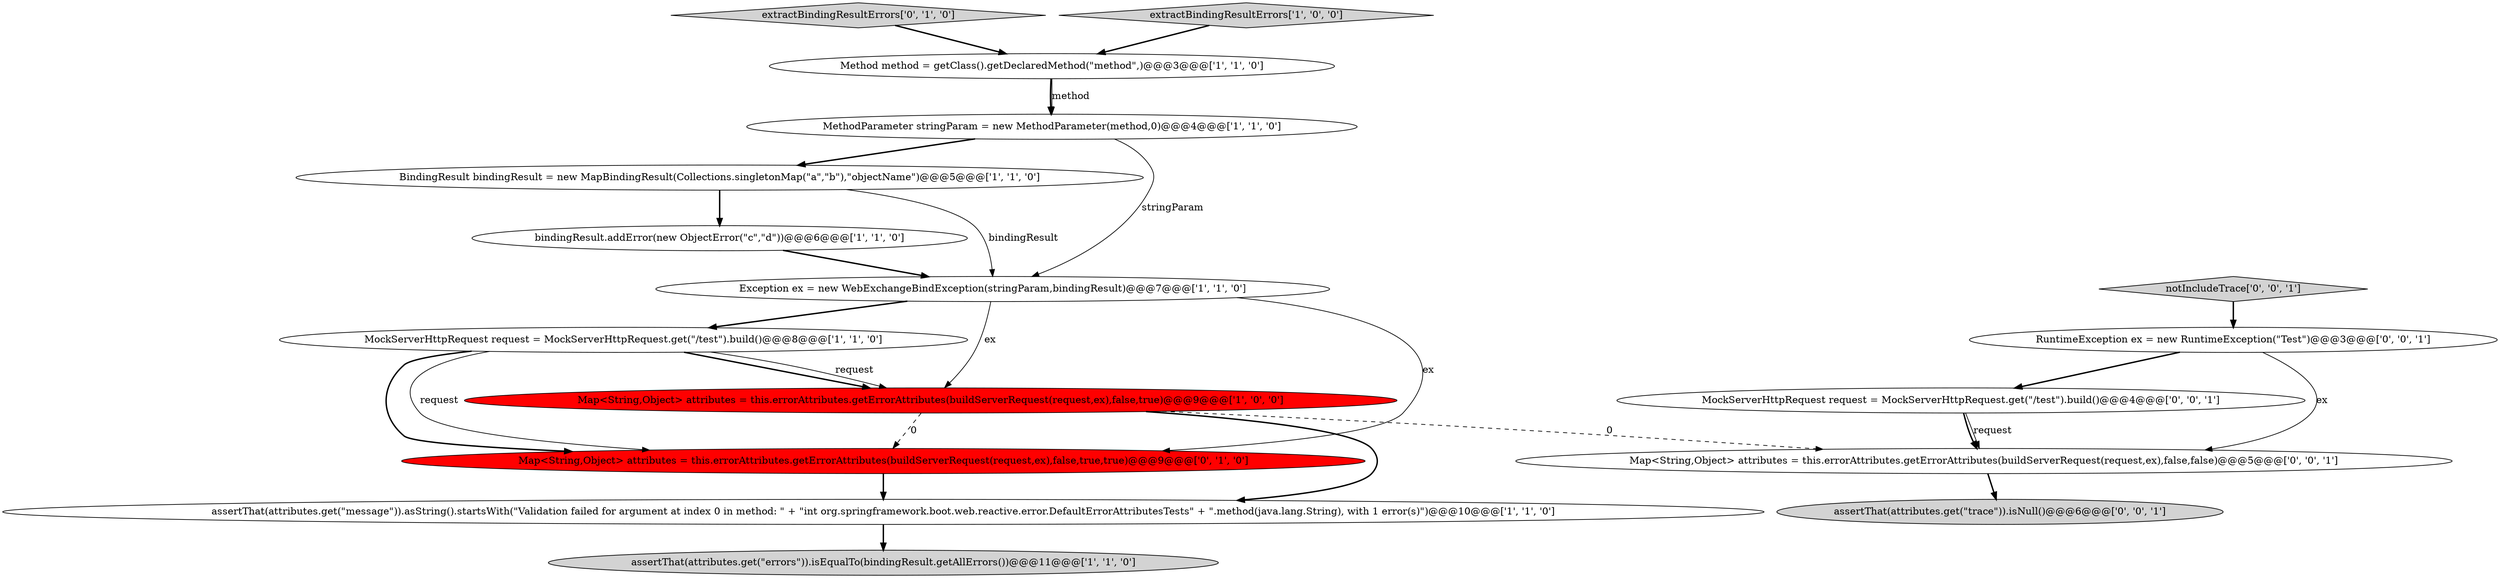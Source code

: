 digraph {
10 [style = filled, label = "Map<String,Object> attributes = this.errorAttributes.getErrorAttributes(buildServerRequest(request,ex),false,true,true)@@@9@@@['0', '1', '0']", fillcolor = red, shape = ellipse image = "AAA1AAABBB2BBB"];
2 [style = filled, label = "bindingResult.addError(new ObjectError(\"c\",\"d\"))@@@6@@@['1', '1', '0']", fillcolor = white, shape = ellipse image = "AAA0AAABBB1BBB"];
11 [style = filled, label = "extractBindingResultErrors['0', '1', '0']", fillcolor = lightgray, shape = diamond image = "AAA0AAABBB2BBB"];
12 [style = filled, label = "MockServerHttpRequest request = MockServerHttpRequest.get(\"/test\").build()@@@4@@@['0', '0', '1']", fillcolor = white, shape = ellipse image = "AAA0AAABBB3BBB"];
15 [style = filled, label = "assertThat(attributes.get(\"trace\")).isNull()@@@6@@@['0', '0', '1']", fillcolor = lightgray, shape = ellipse image = "AAA0AAABBB3BBB"];
0 [style = filled, label = "assertThat(attributes.get(\"errors\")).isEqualTo(bindingResult.getAllErrors())@@@11@@@['1', '1', '0']", fillcolor = lightgray, shape = ellipse image = "AAA0AAABBB1BBB"];
6 [style = filled, label = "MockServerHttpRequest request = MockServerHttpRequest.get(\"/test\").build()@@@8@@@['1', '1', '0']", fillcolor = white, shape = ellipse image = "AAA0AAABBB1BBB"];
16 [style = filled, label = "notIncludeTrace['0', '0', '1']", fillcolor = lightgray, shape = diamond image = "AAA0AAABBB3BBB"];
5 [style = filled, label = "Map<String,Object> attributes = this.errorAttributes.getErrorAttributes(buildServerRequest(request,ex),false,true)@@@9@@@['1', '0', '0']", fillcolor = red, shape = ellipse image = "AAA1AAABBB1BBB"];
8 [style = filled, label = "Method method = getClass().getDeclaredMethod(\"method\",)@@@3@@@['1', '1', '0']", fillcolor = white, shape = ellipse image = "AAA0AAABBB1BBB"];
13 [style = filled, label = "Map<String,Object> attributes = this.errorAttributes.getErrorAttributes(buildServerRequest(request,ex),false,false)@@@5@@@['0', '0', '1']", fillcolor = white, shape = ellipse image = "AAA0AAABBB3BBB"];
14 [style = filled, label = "RuntimeException ex = new RuntimeException(\"Test\")@@@3@@@['0', '0', '1']", fillcolor = white, shape = ellipse image = "AAA0AAABBB3BBB"];
3 [style = filled, label = "MethodParameter stringParam = new MethodParameter(method,0)@@@4@@@['1', '1', '0']", fillcolor = white, shape = ellipse image = "AAA0AAABBB1BBB"];
4 [style = filled, label = "Exception ex = new WebExchangeBindException(stringParam,bindingResult)@@@7@@@['1', '1', '0']", fillcolor = white, shape = ellipse image = "AAA0AAABBB1BBB"];
9 [style = filled, label = "assertThat(attributes.get(\"message\")).asString().startsWith(\"Validation failed for argument at index 0 in method: \" + \"int org.springframework.boot.web.reactive.error.DefaultErrorAttributesTests\" + \".method(java.lang.String), with 1 error(s)\")@@@10@@@['1', '1', '0']", fillcolor = white, shape = ellipse image = "AAA0AAABBB1BBB"];
1 [style = filled, label = "BindingResult bindingResult = new MapBindingResult(Collections.singletonMap(\"a\",\"b\"),\"objectName\")@@@5@@@['1', '1', '0']", fillcolor = white, shape = ellipse image = "AAA0AAABBB1BBB"];
7 [style = filled, label = "extractBindingResultErrors['1', '0', '0']", fillcolor = lightgray, shape = diamond image = "AAA0AAABBB1BBB"];
5->13 [style = dashed, label="0"];
4->10 [style = solid, label="ex"];
9->0 [style = bold, label=""];
3->1 [style = bold, label=""];
5->9 [style = bold, label=""];
4->6 [style = bold, label=""];
8->3 [style = bold, label=""];
7->8 [style = bold, label=""];
3->4 [style = solid, label="stringParam"];
2->4 [style = bold, label=""];
12->13 [style = solid, label="request"];
1->4 [style = solid, label="bindingResult"];
12->13 [style = bold, label=""];
6->5 [style = bold, label=""];
5->10 [style = dashed, label="0"];
4->5 [style = solid, label="ex"];
6->10 [style = bold, label=""];
8->3 [style = solid, label="method"];
14->12 [style = bold, label=""];
14->13 [style = solid, label="ex"];
11->8 [style = bold, label=""];
16->14 [style = bold, label=""];
1->2 [style = bold, label=""];
10->9 [style = bold, label=""];
13->15 [style = bold, label=""];
6->10 [style = solid, label="request"];
6->5 [style = solid, label="request"];
}

